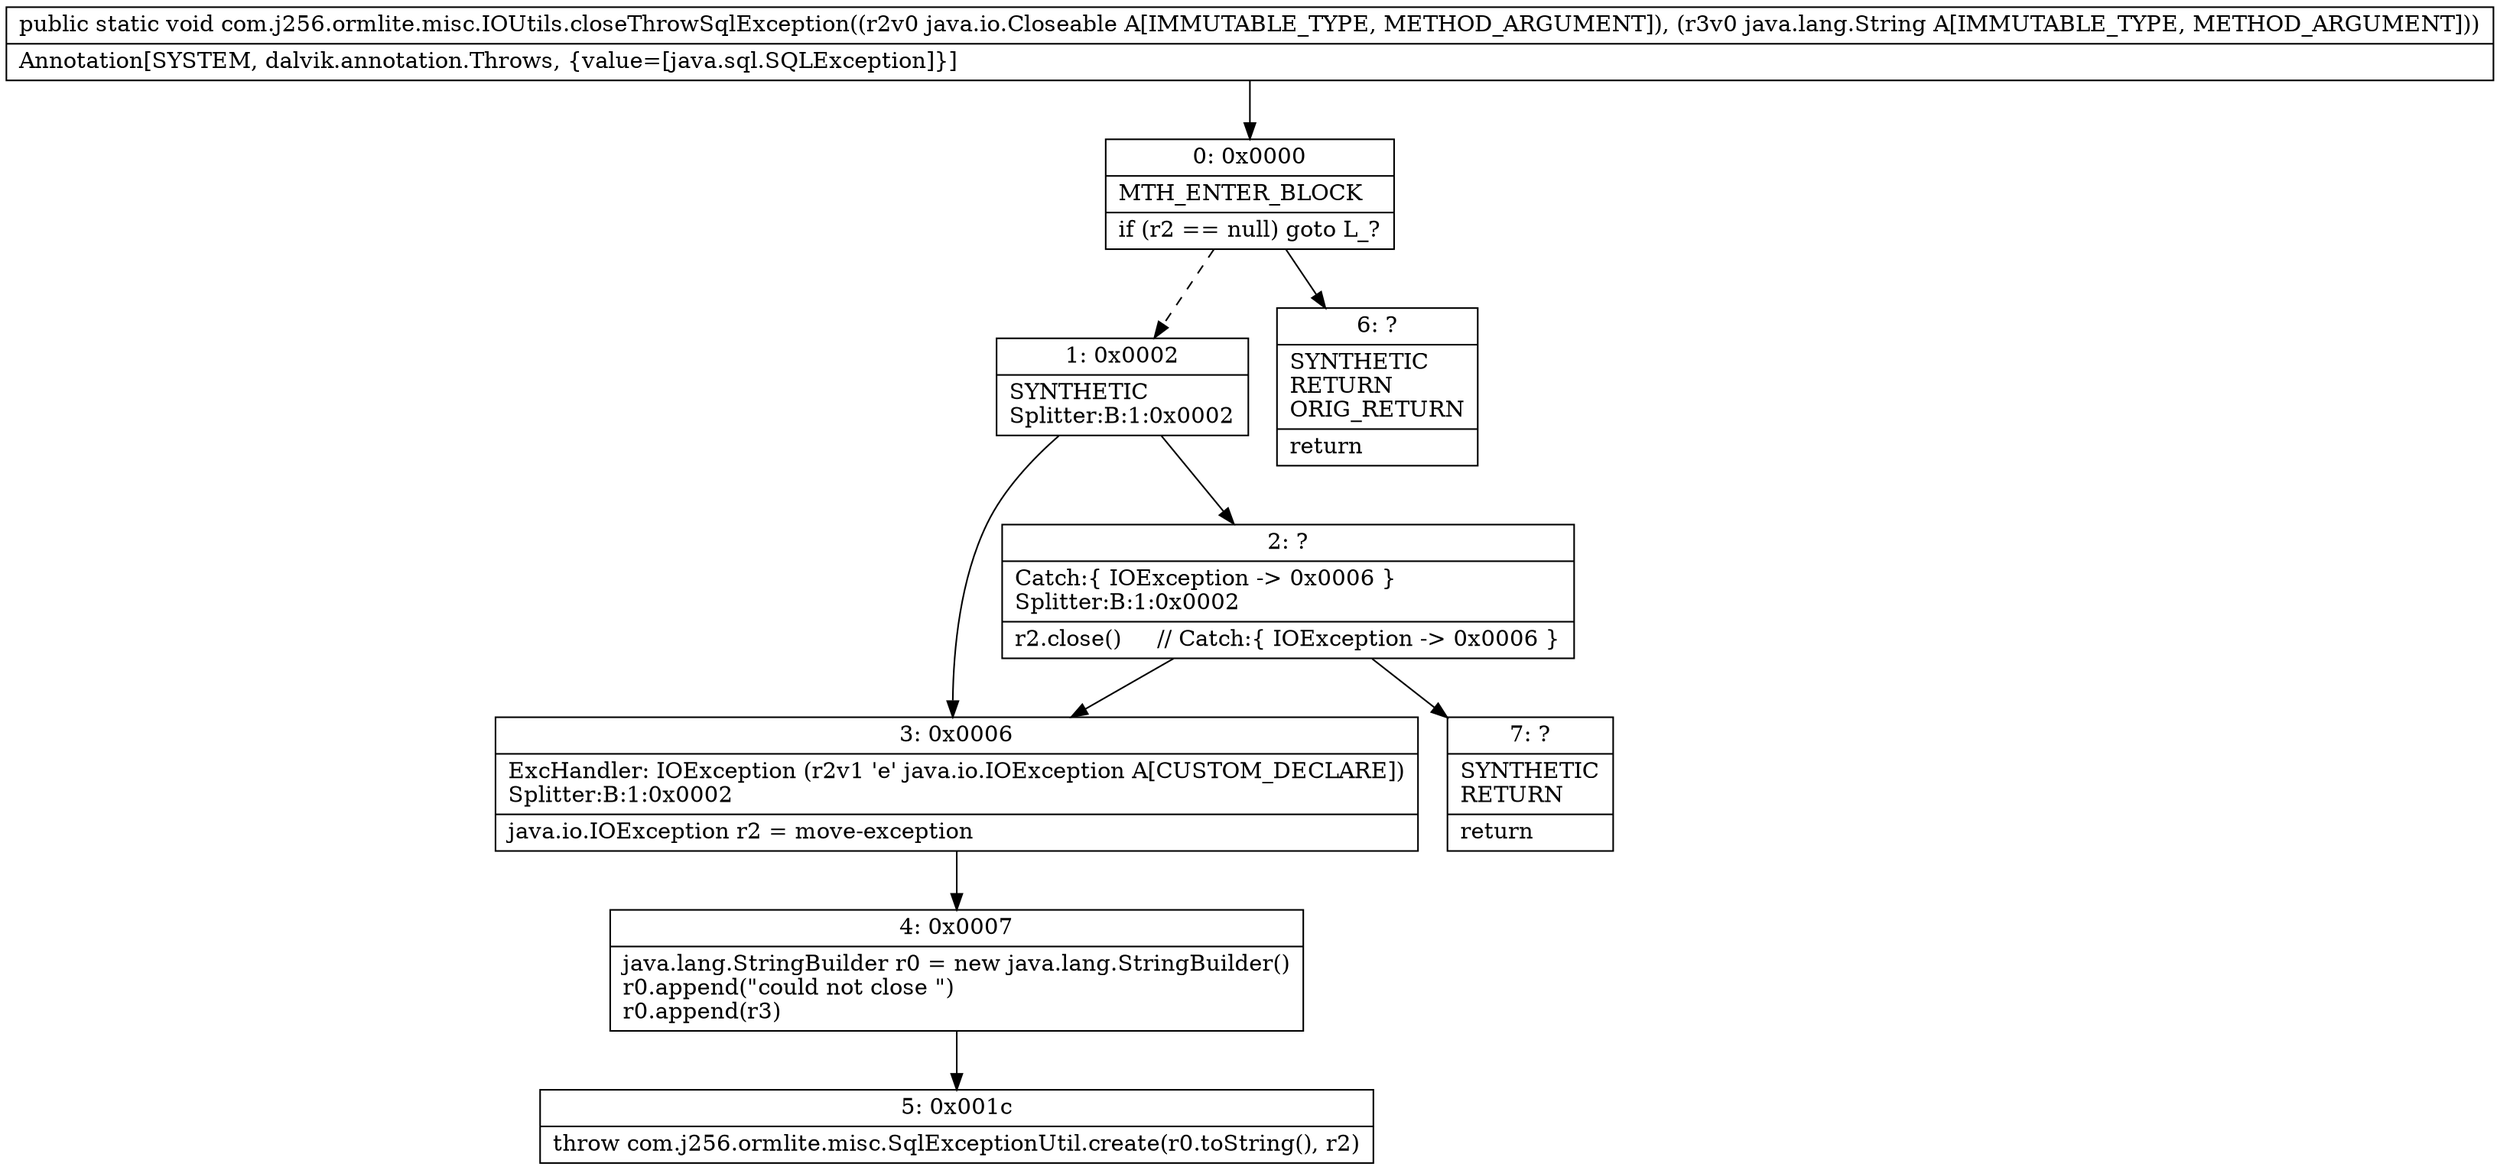 digraph "CFG forcom.j256.ormlite.misc.IOUtils.closeThrowSqlException(Ljava\/io\/Closeable;Ljava\/lang\/String;)V" {
Node_0 [shape=record,label="{0\:\ 0x0000|MTH_ENTER_BLOCK\l|if (r2 == null) goto L_?\l}"];
Node_1 [shape=record,label="{1\:\ 0x0002|SYNTHETIC\lSplitter:B:1:0x0002\l}"];
Node_2 [shape=record,label="{2\:\ ?|Catch:\{ IOException \-\> 0x0006 \}\lSplitter:B:1:0x0002\l|r2.close()     \/\/ Catch:\{ IOException \-\> 0x0006 \}\l}"];
Node_3 [shape=record,label="{3\:\ 0x0006|ExcHandler: IOException (r2v1 'e' java.io.IOException A[CUSTOM_DECLARE])\lSplitter:B:1:0x0002\l|java.io.IOException r2 = move\-exception\l}"];
Node_4 [shape=record,label="{4\:\ 0x0007|java.lang.StringBuilder r0 = new java.lang.StringBuilder()\lr0.append(\"could not close \")\lr0.append(r3)\l}"];
Node_5 [shape=record,label="{5\:\ 0x001c|throw com.j256.ormlite.misc.SqlExceptionUtil.create(r0.toString(), r2)\l}"];
Node_6 [shape=record,label="{6\:\ ?|SYNTHETIC\lRETURN\lORIG_RETURN\l|return\l}"];
Node_7 [shape=record,label="{7\:\ ?|SYNTHETIC\lRETURN\l|return\l}"];
MethodNode[shape=record,label="{public static void com.j256.ormlite.misc.IOUtils.closeThrowSqlException((r2v0 java.io.Closeable A[IMMUTABLE_TYPE, METHOD_ARGUMENT]), (r3v0 java.lang.String A[IMMUTABLE_TYPE, METHOD_ARGUMENT]))  | Annotation[SYSTEM, dalvik.annotation.Throws, \{value=[java.sql.SQLException]\}]\l}"];
MethodNode -> Node_0;
Node_0 -> Node_1[style=dashed];
Node_0 -> Node_6;
Node_1 -> Node_2;
Node_1 -> Node_3;
Node_2 -> Node_3;
Node_2 -> Node_7;
Node_3 -> Node_4;
Node_4 -> Node_5;
}

